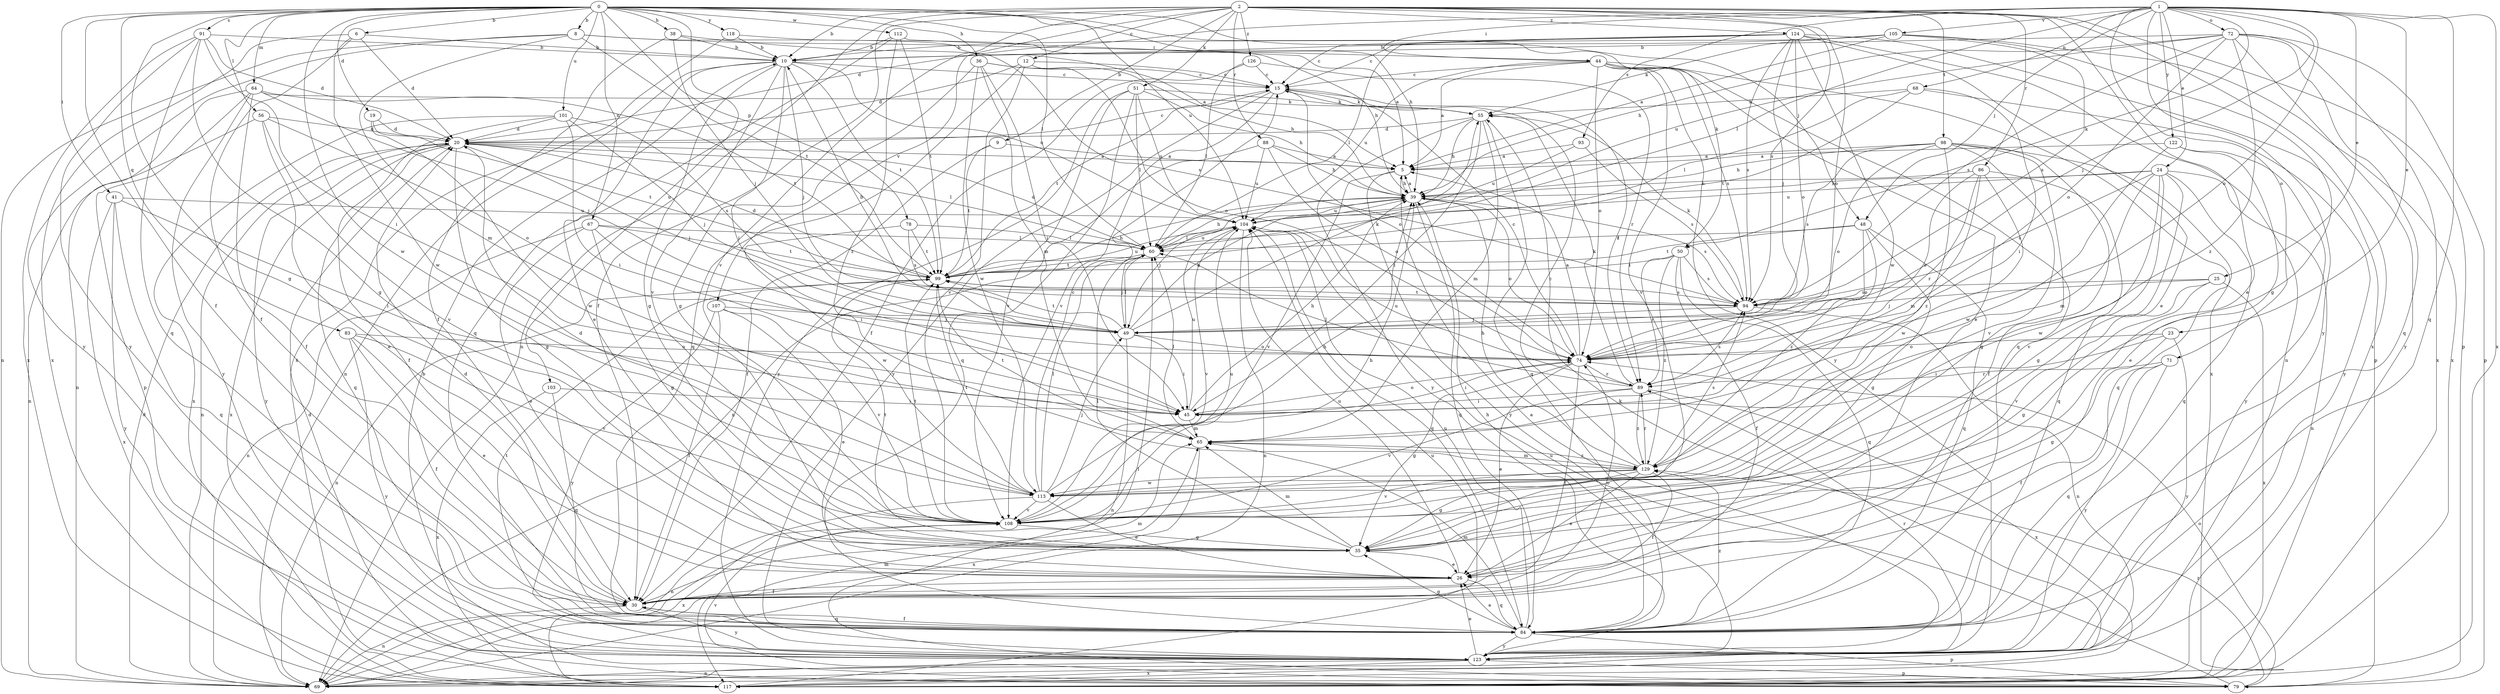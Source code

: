strict digraph  {
0;
1;
2;
5;
6;
8;
9;
10;
12;
15;
19;
20;
23;
24;
25;
26;
30;
35;
36;
38;
39;
41;
44;
45;
48;
49;
50;
51;
55;
56;
60;
64;
65;
67;
68;
69;
71;
72;
74;
78;
79;
83;
84;
86;
88;
89;
91;
93;
94;
98;
99;
101;
103;
104;
105;
107;
108;
112;
113;
117;
118;
122;
123;
124;
126;
129;
0 -> 6  [label=b];
0 -> 8  [label=b];
0 -> 19  [label=d];
0 -> 30  [label=f];
0 -> 35  [label=g];
0 -> 36  [label=h];
0 -> 38  [label=h];
0 -> 39  [label=h];
0 -> 41  [label=i];
0 -> 48  [label=j];
0 -> 50  [label=k];
0 -> 56  [label=l];
0 -> 60  [label=l];
0 -> 64  [label=m];
0 -> 67  [label=n];
0 -> 78  [label=p];
0 -> 83  [label=q];
0 -> 91  [label=s];
0 -> 101  [label=u];
0 -> 103  [label=u];
0 -> 104  [label=u];
0 -> 112  [label=w];
0 -> 113  [label=w];
0 -> 118  [label=y];
1 -> 20  [label=d];
1 -> 23  [label=e];
1 -> 24  [label=e];
1 -> 25  [label=e];
1 -> 44  [label=i];
1 -> 48  [label=j];
1 -> 49  [label=j];
1 -> 50  [label=k];
1 -> 60  [label=l];
1 -> 68  [label=n];
1 -> 71  [label=o];
1 -> 72  [label=o];
1 -> 74  [label=o];
1 -> 84  [label=q];
1 -> 93  [label=s];
1 -> 105  [label=v];
1 -> 117  [label=x];
1 -> 122  [label=y];
1 -> 123  [label=y];
2 -> 9  [label=b];
2 -> 10  [label=b];
2 -> 12  [label=c];
2 -> 26  [label=e];
2 -> 30  [label=f];
2 -> 51  [label=k];
2 -> 69  [label=n];
2 -> 74  [label=o];
2 -> 79  [label=p];
2 -> 86  [label=r];
2 -> 88  [label=r];
2 -> 94  [label=s];
2 -> 98  [label=t];
2 -> 107  [label=v];
2 -> 108  [label=v];
2 -> 117  [label=x];
2 -> 124  [label=z];
2 -> 126  [label=z];
5 -> 39  [label=h];
5 -> 108  [label=v];
5 -> 123  [label=y];
6 -> 10  [label=b];
6 -> 20  [label=d];
6 -> 30  [label=f];
6 -> 113  [label=w];
6 -> 117  [label=x];
8 -> 5  [label=a];
8 -> 44  [label=i];
8 -> 65  [label=m];
8 -> 69  [label=n];
8 -> 99  [label=t];
8 -> 123  [label=y];
9 -> 5  [label=a];
9 -> 30  [label=f];
9 -> 99  [label=t];
10 -> 15  [label=c];
10 -> 26  [label=e];
10 -> 35  [label=g];
10 -> 45  [label=i];
10 -> 49  [label=j];
10 -> 69  [label=n];
10 -> 99  [label=t];
10 -> 104  [label=u];
10 -> 108  [label=v];
12 -> 15  [label=c];
12 -> 20  [label=d];
12 -> 74  [label=o];
12 -> 84  [label=q];
12 -> 108  [label=v];
15 -> 55  [label=k];
15 -> 74  [label=o];
15 -> 89  [label=r];
15 -> 99  [label=t];
15 -> 108  [label=v];
15 -> 123  [label=y];
19 -> 20  [label=d];
19 -> 99  [label=t];
19 -> 113  [label=w];
20 -> 5  [label=a];
20 -> 15  [label=c];
20 -> 35  [label=g];
20 -> 49  [label=j];
20 -> 60  [label=l];
20 -> 69  [label=n];
20 -> 84  [label=q];
20 -> 117  [label=x];
20 -> 123  [label=y];
23 -> 35  [label=g];
23 -> 45  [label=i];
23 -> 74  [label=o];
23 -> 123  [label=y];
24 -> 35  [label=g];
24 -> 39  [label=h];
24 -> 65  [label=m];
24 -> 69  [label=n];
24 -> 84  [label=q];
24 -> 94  [label=s];
24 -> 104  [label=u];
24 -> 108  [label=v];
24 -> 113  [label=w];
25 -> 35  [label=g];
25 -> 49  [label=j];
25 -> 94  [label=s];
25 -> 108  [label=v];
25 -> 117  [label=x];
26 -> 30  [label=f];
26 -> 84  [label=q];
26 -> 104  [label=u];
30 -> 20  [label=d];
30 -> 65  [label=m];
30 -> 69  [label=n];
30 -> 74  [label=o];
30 -> 84  [label=q];
30 -> 123  [label=y];
35 -> 26  [label=e];
35 -> 60  [label=l];
35 -> 65  [label=m];
35 -> 99  [label=t];
36 -> 15  [label=c];
36 -> 35  [label=g];
36 -> 39  [label=h];
36 -> 45  [label=i];
36 -> 65  [label=m];
36 -> 113  [label=w];
38 -> 10  [label=b];
38 -> 30  [label=f];
38 -> 49  [label=j];
38 -> 94  [label=s];
39 -> 5  [label=a];
39 -> 49  [label=j];
39 -> 74  [label=o];
39 -> 84  [label=q];
39 -> 94  [label=s];
39 -> 104  [label=u];
41 -> 45  [label=i];
41 -> 84  [label=q];
41 -> 104  [label=u];
41 -> 117  [label=x];
41 -> 123  [label=y];
44 -> 5  [label=a];
44 -> 15  [label=c];
44 -> 26  [label=e];
44 -> 74  [label=o];
44 -> 84  [label=q];
44 -> 94  [label=s];
44 -> 104  [label=u];
44 -> 108  [label=v];
44 -> 117  [label=x];
44 -> 123  [label=y];
45 -> 39  [label=h];
45 -> 65  [label=m];
45 -> 74  [label=o];
45 -> 104  [label=u];
48 -> 35  [label=g];
48 -> 60  [label=l];
48 -> 74  [label=o];
48 -> 84  [label=q];
48 -> 99  [label=t];
48 -> 129  [label=z];
49 -> 10  [label=b];
49 -> 39  [label=h];
49 -> 45  [label=i];
49 -> 55  [label=k];
49 -> 60  [label=l];
49 -> 69  [label=n];
49 -> 74  [label=o];
49 -> 99  [label=t];
50 -> 30  [label=f];
50 -> 84  [label=q];
50 -> 89  [label=r];
50 -> 94  [label=s];
50 -> 99  [label=t];
50 -> 129  [label=z];
51 -> 39  [label=h];
51 -> 55  [label=k];
51 -> 60  [label=l];
51 -> 84  [label=q];
51 -> 104  [label=u];
51 -> 108  [label=v];
51 -> 123  [label=y];
55 -> 20  [label=d];
55 -> 39  [label=h];
55 -> 45  [label=i];
55 -> 65  [label=m];
55 -> 84  [label=q];
55 -> 123  [label=y];
56 -> 20  [label=d];
56 -> 26  [label=e];
56 -> 69  [label=n];
56 -> 74  [label=o];
56 -> 108  [label=v];
60 -> 20  [label=d];
60 -> 39  [label=h];
60 -> 49  [label=j];
60 -> 99  [label=t];
60 -> 104  [label=u];
64 -> 30  [label=f];
64 -> 49  [label=j];
64 -> 55  [label=k];
64 -> 69  [label=n];
64 -> 79  [label=p];
64 -> 99  [label=t];
64 -> 123  [label=y];
65 -> 60  [label=l];
65 -> 99  [label=t];
65 -> 117  [label=x];
65 -> 129  [label=z];
67 -> 26  [label=e];
67 -> 35  [label=g];
67 -> 45  [label=i];
67 -> 60  [label=l];
67 -> 69  [label=n];
67 -> 99  [label=t];
68 -> 45  [label=i];
68 -> 55  [label=k];
68 -> 60  [label=l];
68 -> 99  [label=t];
68 -> 123  [label=y];
69 -> 20  [label=d];
69 -> 65  [label=m];
71 -> 30  [label=f];
71 -> 84  [label=q];
71 -> 89  [label=r];
71 -> 123  [label=y];
72 -> 10  [label=b];
72 -> 39  [label=h];
72 -> 74  [label=o];
72 -> 79  [label=p];
72 -> 84  [label=q];
72 -> 94  [label=s];
72 -> 104  [label=u];
72 -> 117  [label=x];
72 -> 123  [label=y];
72 -> 129  [label=z];
74 -> 5  [label=a];
74 -> 15  [label=c];
74 -> 26  [label=e];
74 -> 30  [label=f];
74 -> 35  [label=g];
74 -> 45  [label=i];
74 -> 89  [label=r];
78 -> 60  [label=l];
78 -> 94  [label=s];
78 -> 99  [label=t];
78 -> 113  [label=w];
79 -> 10  [label=b];
79 -> 20  [label=d];
79 -> 60  [label=l];
79 -> 74  [label=o];
79 -> 104  [label=u];
79 -> 108  [label=v];
79 -> 129  [label=z];
83 -> 26  [label=e];
83 -> 30  [label=f];
83 -> 74  [label=o];
83 -> 108  [label=v];
83 -> 123  [label=y];
84 -> 26  [label=e];
84 -> 30  [label=f];
84 -> 35  [label=g];
84 -> 39  [label=h];
84 -> 65  [label=m];
84 -> 79  [label=p];
84 -> 99  [label=t];
84 -> 104  [label=u];
84 -> 123  [label=y];
84 -> 129  [label=z];
86 -> 39  [label=h];
86 -> 65  [label=m];
86 -> 74  [label=o];
86 -> 84  [label=q];
86 -> 89  [label=r];
86 -> 113  [label=w];
88 -> 5  [label=a];
88 -> 39  [label=h];
88 -> 69  [label=n];
88 -> 74  [label=o];
88 -> 104  [label=u];
89 -> 45  [label=i];
89 -> 55  [label=k];
89 -> 60  [label=l];
89 -> 94  [label=s];
89 -> 104  [label=u];
89 -> 108  [label=v];
89 -> 117  [label=x];
89 -> 129  [label=z];
91 -> 10  [label=b];
91 -> 20  [label=d];
91 -> 35  [label=g];
91 -> 45  [label=i];
91 -> 84  [label=q];
91 -> 117  [label=x];
91 -> 123  [label=y];
93 -> 5  [label=a];
93 -> 94  [label=s];
93 -> 104  [label=u];
94 -> 49  [label=j];
94 -> 55  [label=k];
94 -> 69  [label=n];
94 -> 99  [label=t];
98 -> 5  [label=a];
98 -> 30  [label=f];
98 -> 35  [label=g];
98 -> 39  [label=h];
98 -> 74  [label=o];
98 -> 84  [label=q];
98 -> 94  [label=s];
98 -> 108  [label=v];
98 -> 129  [label=z];
99 -> 20  [label=d];
99 -> 39  [label=h];
99 -> 69  [label=n];
99 -> 94  [label=s];
99 -> 104  [label=u];
101 -> 20  [label=d];
101 -> 30  [label=f];
101 -> 45  [label=i];
101 -> 49  [label=j];
101 -> 94  [label=s];
101 -> 117  [label=x];
103 -> 45  [label=i];
103 -> 84  [label=q];
103 -> 117  [label=x];
104 -> 60  [label=l];
104 -> 69  [label=n];
104 -> 84  [label=q];
104 -> 108  [label=v];
105 -> 5  [label=a];
105 -> 10  [label=b];
105 -> 15  [label=c];
105 -> 35  [label=g];
105 -> 55  [label=k];
105 -> 94  [label=s];
105 -> 117  [label=x];
107 -> 26  [label=e];
107 -> 30  [label=f];
107 -> 49  [label=j];
107 -> 108  [label=v];
107 -> 123  [label=y];
108 -> 20  [label=d];
108 -> 35  [label=g];
108 -> 39  [label=h];
108 -> 99  [label=t];
108 -> 104  [label=u];
108 -> 117  [label=x];
112 -> 5  [label=a];
112 -> 10  [label=b];
112 -> 84  [label=q];
112 -> 99  [label=t];
112 -> 129  [label=z];
113 -> 15  [label=c];
113 -> 26  [label=e];
113 -> 39  [label=h];
113 -> 49  [label=j];
113 -> 60  [label=l];
113 -> 69  [label=n];
113 -> 99  [label=t];
113 -> 108  [label=v];
117 -> 55  [label=k];
117 -> 104  [label=u];
118 -> 10  [label=b];
118 -> 39  [label=h];
118 -> 117  [label=x];
122 -> 5  [label=a];
122 -> 26  [label=e];
122 -> 113  [label=w];
122 -> 123  [label=y];
123 -> 5  [label=a];
123 -> 26  [label=e];
123 -> 69  [label=n];
123 -> 79  [label=p];
123 -> 89  [label=r];
123 -> 117  [label=x];
124 -> 10  [label=b];
124 -> 15  [label=c];
124 -> 26  [label=e];
124 -> 49  [label=j];
124 -> 60  [label=l];
124 -> 69  [label=n];
124 -> 74  [label=o];
124 -> 79  [label=p];
124 -> 94  [label=s];
124 -> 113  [label=w];
126 -> 15  [label=c];
126 -> 30  [label=f];
126 -> 60  [label=l];
126 -> 89  [label=r];
129 -> 15  [label=c];
129 -> 26  [label=e];
129 -> 30  [label=f];
129 -> 35  [label=g];
129 -> 39  [label=h];
129 -> 65  [label=m];
129 -> 89  [label=r];
129 -> 94  [label=s];
129 -> 108  [label=v];
129 -> 113  [label=w];
}
